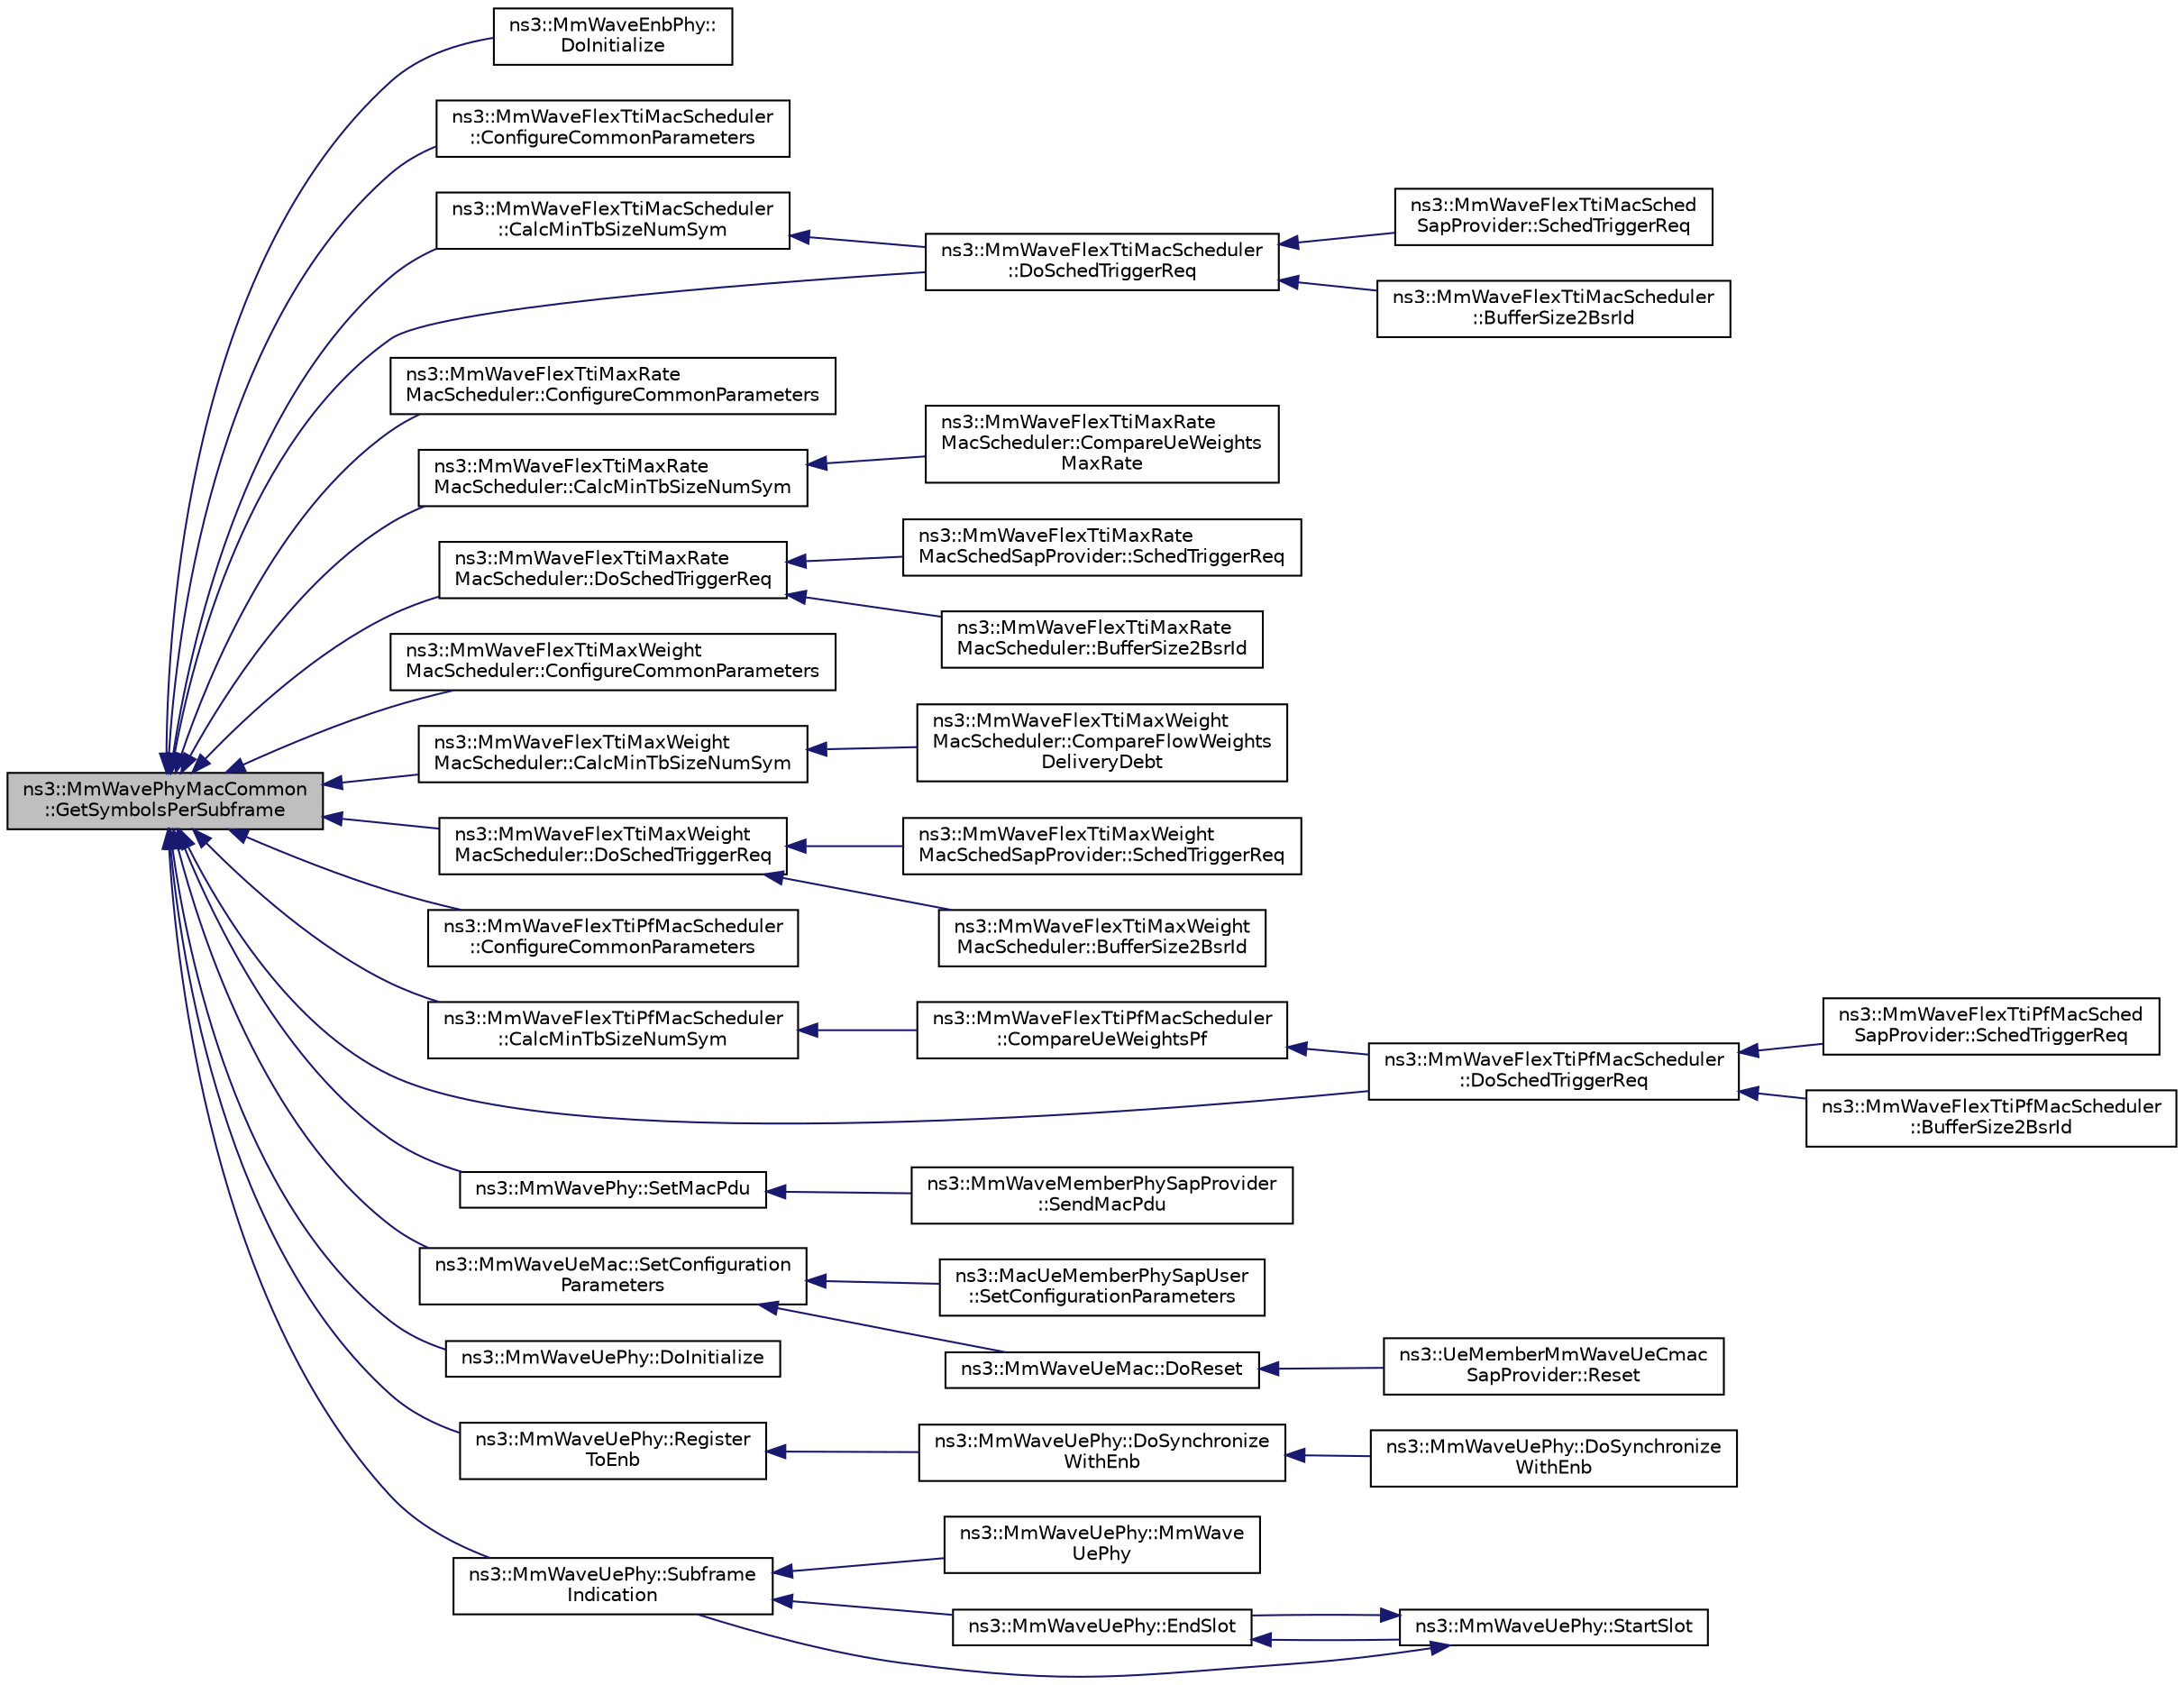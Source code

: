 digraph "ns3::MmWavePhyMacCommon::GetSymbolsPerSubframe"
{
  edge [fontname="Helvetica",fontsize="10",labelfontname="Helvetica",labelfontsize="10"];
  node [fontname="Helvetica",fontsize="10",shape=record];
  rankdir="LR";
  Node1 [label="ns3::MmWavePhyMacCommon\l::GetSymbolsPerSubframe",height=0.2,width=0.4,color="black", fillcolor="grey75", style="filled", fontcolor="black"];
  Node1 -> Node2 [dir="back",color="midnightblue",fontsize="10",style="solid"];
  Node2 [label="ns3::MmWaveEnbPhy::\lDoInitialize",height=0.2,width=0.4,color="black", fillcolor="white", style="filled",URL="$d1/d58/classns3_1_1MmWaveEnbPhy.html#ad591594eeb17ea029240b75c9f578578"];
  Node1 -> Node3 [dir="back",color="midnightblue",fontsize="10",style="solid"];
  Node3 [label="ns3::MmWaveFlexTtiMacScheduler\l::ConfigureCommonParameters",height=0.2,width=0.4,color="black", fillcolor="white", style="filled",URL="$d0/deb/classns3_1_1MmWaveFlexTtiMacScheduler.html#ad171296ecf0e2ceca9235e6566bfd8e2"];
  Node1 -> Node4 [dir="back",color="midnightblue",fontsize="10",style="solid"];
  Node4 [label="ns3::MmWaveFlexTtiMacScheduler\l::CalcMinTbSizeNumSym",height=0.2,width=0.4,color="black", fillcolor="white", style="filled",URL="$d0/deb/classns3_1_1MmWaveFlexTtiMacScheduler.html#addc3fd9accbea088f5614954fb0fde62"];
  Node4 -> Node5 [dir="back",color="midnightblue",fontsize="10",style="solid"];
  Node5 [label="ns3::MmWaveFlexTtiMacScheduler\l::DoSchedTriggerReq",height=0.2,width=0.4,color="black", fillcolor="white", style="filled",URL="$d0/deb/classns3_1_1MmWaveFlexTtiMacScheduler.html#a5e3acc15f9a705902c8471ea47d42be7"];
  Node5 -> Node6 [dir="back",color="midnightblue",fontsize="10",style="solid"];
  Node6 [label="ns3::MmWaveFlexTtiMacSched\lSapProvider::SchedTriggerReq",height=0.2,width=0.4,color="black", fillcolor="white", style="filled",URL="$d9/dea/classns3_1_1MmWaveFlexTtiMacSchedSapProvider.html#abfaeae4decf849c60ceebef39374b805"];
  Node5 -> Node7 [dir="back",color="midnightblue",fontsize="10",style="solid"];
  Node7 [label="ns3::MmWaveFlexTtiMacScheduler\l::BufferSize2BsrId",height=0.2,width=0.4,color="black", fillcolor="white", style="filled",URL="$d0/deb/classns3_1_1MmWaveFlexTtiMacScheduler.html#ab79185896cecec99171bf5bf48793a83"];
  Node1 -> Node5 [dir="back",color="midnightblue",fontsize="10",style="solid"];
  Node1 -> Node8 [dir="back",color="midnightblue",fontsize="10",style="solid"];
  Node8 [label="ns3::MmWaveFlexTtiMaxRate\lMacScheduler::ConfigureCommonParameters",height=0.2,width=0.4,color="black", fillcolor="white", style="filled",URL="$df/d2a/classns3_1_1MmWaveFlexTtiMaxRateMacScheduler.html#a24e3bb111ae4550babf8c29ab464f007"];
  Node1 -> Node9 [dir="back",color="midnightblue",fontsize="10",style="solid"];
  Node9 [label="ns3::MmWaveFlexTtiMaxRate\lMacScheduler::CalcMinTbSizeNumSym",height=0.2,width=0.4,color="black", fillcolor="white", style="filled",URL="$df/d2a/classns3_1_1MmWaveFlexTtiMaxRateMacScheduler.html#a98cddc9f8c69b3e198651167173c91e8"];
  Node9 -> Node10 [dir="back",color="midnightblue",fontsize="10",style="solid"];
  Node10 [label="ns3::MmWaveFlexTtiMaxRate\lMacScheduler::CompareUeWeights\lMaxRate",height=0.2,width=0.4,color="black", fillcolor="white", style="filled",URL="$df/d2a/classns3_1_1MmWaveFlexTtiMaxRateMacScheduler.html#a360f08fb3c9a2d9f9858b2bd76a89320"];
  Node1 -> Node11 [dir="back",color="midnightblue",fontsize="10",style="solid"];
  Node11 [label="ns3::MmWaveFlexTtiMaxRate\lMacScheduler::DoSchedTriggerReq",height=0.2,width=0.4,color="black", fillcolor="white", style="filled",URL="$df/d2a/classns3_1_1MmWaveFlexTtiMaxRateMacScheduler.html#a95557db5ab59c517ba7731564eabf609"];
  Node11 -> Node12 [dir="back",color="midnightblue",fontsize="10",style="solid"];
  Node12 [label="ns3::MmWaveFlexTtiMaxRate\lMacSchedSapProvider::SchedTriggerReq",height=0.2,width=0.4,color="black", fillcolor="white", style="filled",URL="$d6/d39/classns3_1_1MmWaveFlexTtiMaxRateMacSchedSapProvider.html#aa853f2e2e2a2d44289bce20e9a4e8d0a"];
  Node11 -> Node13 [dir="back",color="midnightblue",fontsize="10",style="solid"];
  Node13 [label="ns3::MmWaveFlexTtiMaxRate\lMacScheduler::BufferSize2BsrId",height=0.2,width=0.4,color="black", fillcolor="white", style="filled",URL="$df/d2a/classns3_1_1MmWaveFlexTtiMaxRateMacScheduler.html#ad780da63c5b2502e6b254f42a28db30b"];
  Node1 -> Node14 [dir="back",color="midnightblue",fontsize="10",style="solid"];
  Node14 [label="ns3::MmWaveFlexTtiMaxWeight\lMacScheduler::ConfigureCommonParameters",height=0.2,width=0.4,color="black", fillcolor="white", style="filled",URL="$dc/d15/classns3_1_1MmWaveFlexTtiMaxWeightMacScheduler.html#af730f03f72ac2eb36b5f62af1785883e"];
  Node1 -> Node15 [dir="back",color="midnightblue",fontsize="10",style="solid"];
  Node15 [label="ns3::MmWaveFlexTtiMaxWeight\lMacScheduler::CalcMinTbSizeNumSym",height=0.2,width=0.4,color="black", fillcolor="white", style="filled",URL="$dc/d15/classns3_1_1MmWaveFlexTtiMaxWeightMacScheduler.html#acc61f9787650de493c670c8508f1dd11"];
  Node15 -> Node16 [dir="back",color="midnightblue",fontsize="10",style="solid"];
  Node16 [label="ns3::MmWaveFlexTtiMaxWeight\lMacScheduler::CompareFlowWeights\lDeliveryDebt",height=0.2,width=0.4,color="black", fillcolor="white", style="filled",URL="$dc/d15/classns3_1_1MmWaveFlexTtiMaxWeightMacScheduler.html#aa8b4f0a0d8636f03b345656436a269c3"];
  Node1 -> Node17 [dir="back",color="midnightblue",fontsize="10",style="solid"];
  Node17 [label="ns3::MmWaveFlexTtiMaxWeight\lMacScheduler::DoSchedTriggerReq",height=0.2,width=0.4,color="black", fillcolor="white", style="filled",URL="$dc/d15/classns3_1_1MmWaveFlexTtiMaxWeightMacScheduler.html#abfe3b5fc0700fa829239e0ff914705f3"];
  Node17 -> Node18 [dir="back",color="midnightblue",fontsize="10",style="solid"];
  Node18 [label="ns3::MmWaveFlexTtiMaxWeight\lMacSchedSapProvider::SchedTriggerReq",height=0.2,width=0.4,color="black", fillcolor="white", style="filled",URL="$d7/d17/classns3_1_1MmWaveFlexTtiMaxWeightMacSchedSapProvider.html#ad63ad0f1f04ac4b7ef63cbcdd557d524"];
  Node17 -> Node19 [dir="back",color="midnightblue",fontsize="10",style="solid"];
  Node19 [label="ns3::MmWaveFlexTtiMaxWeight\lMacScheduler::BufferSize2BsrId",height=0.2,width=0.4,color="black", fillcolor="white", style="filled",URL="$dc/d15/classns3_1_1MmWaveFlexTtiMaxWeightMacScheduler.html#aa0900481ed4eff482d7b6582346fd696"];
  Node1 -> Node20 [dir="back",color="midnightblue",fontsize="10",style="solid"];
  Node20 [label="ns3::MmWaveFlexTtiPfMacScheduler\l::ConfigureCommonParameters",height=0.2,width=0.4,color="black", fillcolor="white", style="filled",URL="$d1/d01/classns3_1_1MmWaveFlexTtiPfMacScheduler.html#affccdf17520fe40979af66aa65f8c508"];
  Node1 -> Node21 [dir="back",color="midnightblue",fontsize="10",style="solid"];
  Node21 [label="ns3::MmWaveFlexTtiPfMacScheduler\l::CalcMinTbSizeNumSym",height=0.2,width=0.4,color="black", fillcolor="white", style="filled",URL="$d1/d01/classns3_1_1MmWaveFlexTtiPfMacScheduler.html#af9b3b406240ff1b5ecbf68662362a6f0"];
  Node21 -> Node22 [dir="back",color="midnightblue",fontsize="10",style="solid"];
  Node22 [label="ns3::MmWaveFlexTtiPfMacScheduler\l::CompareUeWeightsPf",height=0.2,width=0.4,color="black", fillcolor="white", style="filled",URL="$d1/d01/classns3_1_1MmWaveFlexTtiPfMacScheduler.html#a6dfff91235926b82f832a910f6962d95"];
  Node22 -> Node23 [dir="back",color="midnightblue",fontsize="10",style="solid"];
  Node23 [label="ns3::MmWaveFlexTtiPfMacScheduler\l::DoSchedTriggerReq",height=0.2,width=0.4,color="black", fillcolor="white", style="filled",URL="$d1/d01/classns3_1_1MmWaveFlexTtiPfMacScheduler.html#a068bdba0cdef2ceabd0312e375817ced"];
  Node23 -> Node24 [dir="back",color="midnightblue",fontsize="10",style="solid"];
  Node24 [label="ns3::MmWaveFlexTtiPfMacSched\lSapProvider::SchedTriggerReq",height=0.2,width=0.4,color="black", fillcolor="white", style="filled",URL="$d5/dc7/classns3_1_1MmWaveFlexTtiPfMacSchedSapProvider.html#a1c7438e1d0ef6529009c46eb471b78d4"];
  Node23 -> Node25 [dir="back",color="midnightblue",fontsize="10",style="solid"];
  Node25 [label="ns3::MmWaveFlexTtiPfMacScheduler\l::BufferSize2BsrId",height=0.2,width=0.4,color="black", fillcolor="white", style="filled",URL="$d1/d01/classns3_1_1MmWaveFlexTtiPfMacScheduler.html#a4465ce7c00779c50e2795436d39e5db5"];
  Node1 -> Node23 [dir="back",color="midnightblue",fontsize="10",style="solid"];
  Node1 -> Node26 [dir="back",color="midnightblue",fontsize="10",style="solid"];
  Node26 [label="ns3::MmWavePhy::SetMacPdu",height=0.2,width=0.4,color="black", fillcolor="white", style="filled",URL="$d6/d7b/classns3_1_1MmWavePhy.html#a353fc123dbf0c1bf30ecbe3abebaaa4c"];
  Node26 -> Node27 [dir="back",color="midnightblue",fontsize="10",style="solid"];
  Node27 [label="ns3::MmWaveMemberPhySapProvider\l::SendMacPdu",height=0.2,width=0.4,color="black", fillcolor="white", style="filled",URL="$d6/d44/classns3_1_1MmWaveMemberPhySapProvider.html#a595978e8bbce2e9e957f5e8d9c182902"];
  Node1 -> Node28 [dir="back",color="midnightblue",fontsize="10",style="solid"];
  Node28 [label="ns3::MmWaveUeMac::SetConfiguration\lParameters",height=0.2,width=0.4,color="black", fillcolor="white", style="filled",URL="$d7/d84/classns3_1_1MmWaveUeMac.html#ab871f70772c63e5bcc921c48615d579a"];
  Node28 -> Node29 [dir="back",color="midnightblue",fontsize="10",style="solid"];
  Node29 [label="ns3::MacUeMemberPhySapUser\l::SetConfigurationParameters",height=0.2,width=0.4,color="black", fillcolor="white", style="filled",URL="$da/d90/classns3_1_1MacUeMemberPhySapUser.html#aabe2ba69cf2649de96dc4dd5c714f2d9"];
  Node28 -> Node30 [dir="back",color="midnightblue",fontsize="10",style="solid"];
  Node30 [label="ns3::MmWaveUeMac::DoReset",height=0.2,width=0.4,color="black", fillcolor="white", style="filled",URL="$d7/d84/classns3_1_1MmWaveUeMac.html#af49f913c763be3275728e20fe14c10ee"];
  Node30 -> Node31 [dir="back",color="midnightblue",fontsize="10",style="solid"];
  Node31 [label="ns3::UeMemberMmWaveUeCmac\lSapProvider::Reset",height=0.2,width=0.4,color="black", fillcolor="white", style="filled",URL="$d7/da2/classns3_1_1UeMemberMmWaveUeCmacSapProvider.html#a3660887bd12154220e80a69bc93ac14e"];
  Node1 -> Node32 [dir="back",color="midnightblue",fontsize="10",style="solid"];
  Node32 [label="ns3::MmWaveUePhy::DoInitialize",height=0.2,width=0.4,color="black", fillcolor="white", style="filled",URL="$d8/df0/classns3_1_1MmWaveUePhy.html#a61561bfea34df07e006f2bf3916689f6"];
  Node1 -> Node33 [dir="back",color="midnightblue",fontsize="10",style="solid"];
  Node33 [label="ns3::MmWaveUePhy::Register\lToEnb",height=0.2,width=0.4,color="black", fillcolor="white", style="filled",URL="$d8/df0/classns3_1_1MmWaveUePhy.html#ade37d87b04ca1863e1cc69d62bc2c95f"];
  Node33 -> Node34 [dir="back",color="midnightblue",fontsize="10",style="solid"];
  Node34 [label="ns3::MmWaveUePhy::DoSynchronize\lWithEnb",height=0.2,width=0.4,color="black", fillcolor="white", style="filled",URL="$d8/df0/classns3_1_1MmWaveUePhy.html#afacdb4e8bda995b4eef04c081b514eec"];
  Node34 -> Node35 [dir="back",color="midnightblue",fontsize="10",style="solid"];
  Node35 [label="ns3::MmWaveUePhy::DoSynchronize\lWithEnb",height=0.2,width=0.4,color="black", fillcolor="white", style="filled",URL="$d8/df0/classns3_1_1MmWaveUePhy.html#a5e10e8e82a12ee258622490b11c1becd"];
  Node1 -> Node36 [dir="back",color="midnightblue",fontsize="10",style="solid"];
  Node36 [label="ns3::MmWaveUePhy::Subframe\lIndication",height=0.2,width=0.4,color="black", fillcolor="white", style="filled",URL="$d8/df0/classns3_1_1MmWaveUePhy.html#acefe97bdfce414651ec98e37b62d6705"];
  Node36 -> Node37 [dir="back",color="midnightblue",fontsize="10",style="solid"];
  Node37 [label="ns3::MmWaveUePhy::MmWave\lUePhy",height=0.2,width=0.4,color="black", fillcolor="white", style="filled",URL="$d8/df0/classns3_1_1MmWaveUePhy.html#a9abf97c4bdca3b2a12d5230563a97de6"];
  Node36 -> Node38 [dir="back",color="midnightblue",fontsize="10",style="solid"];
  Node38 [label="ns3::MmWaveUePhy::EndSlot",height=0.2,width=0.4,color="black", fillcolor="white", style="filled",URL="$d8/df0/classns3_1_1MmWaveUePhy.html#a3ee0c4174ef8632859d232b73cbaad0a"];
  Node38 -> Node39 [dir="back",color="midnightblue",fontsize="10",style="solid"];
  Node39 [label="ns3::MmWaveUePhy::StartSlot",height=0.2,width=0.4,color="black", fillcolor="white", style="filled",URL="$d8/df0/classns3_1_1MmWaveUePhy.html#a0ba9495d0cc715ff879dead5c1b5ac5e"];
  Node39 -> Node36 [dir="back",color="midnightblue",fontsize="10",style="solid"];
  Node39 -> Node38 [dir="back",color="midnightblue",fontsize="10",style="solid"];
}
